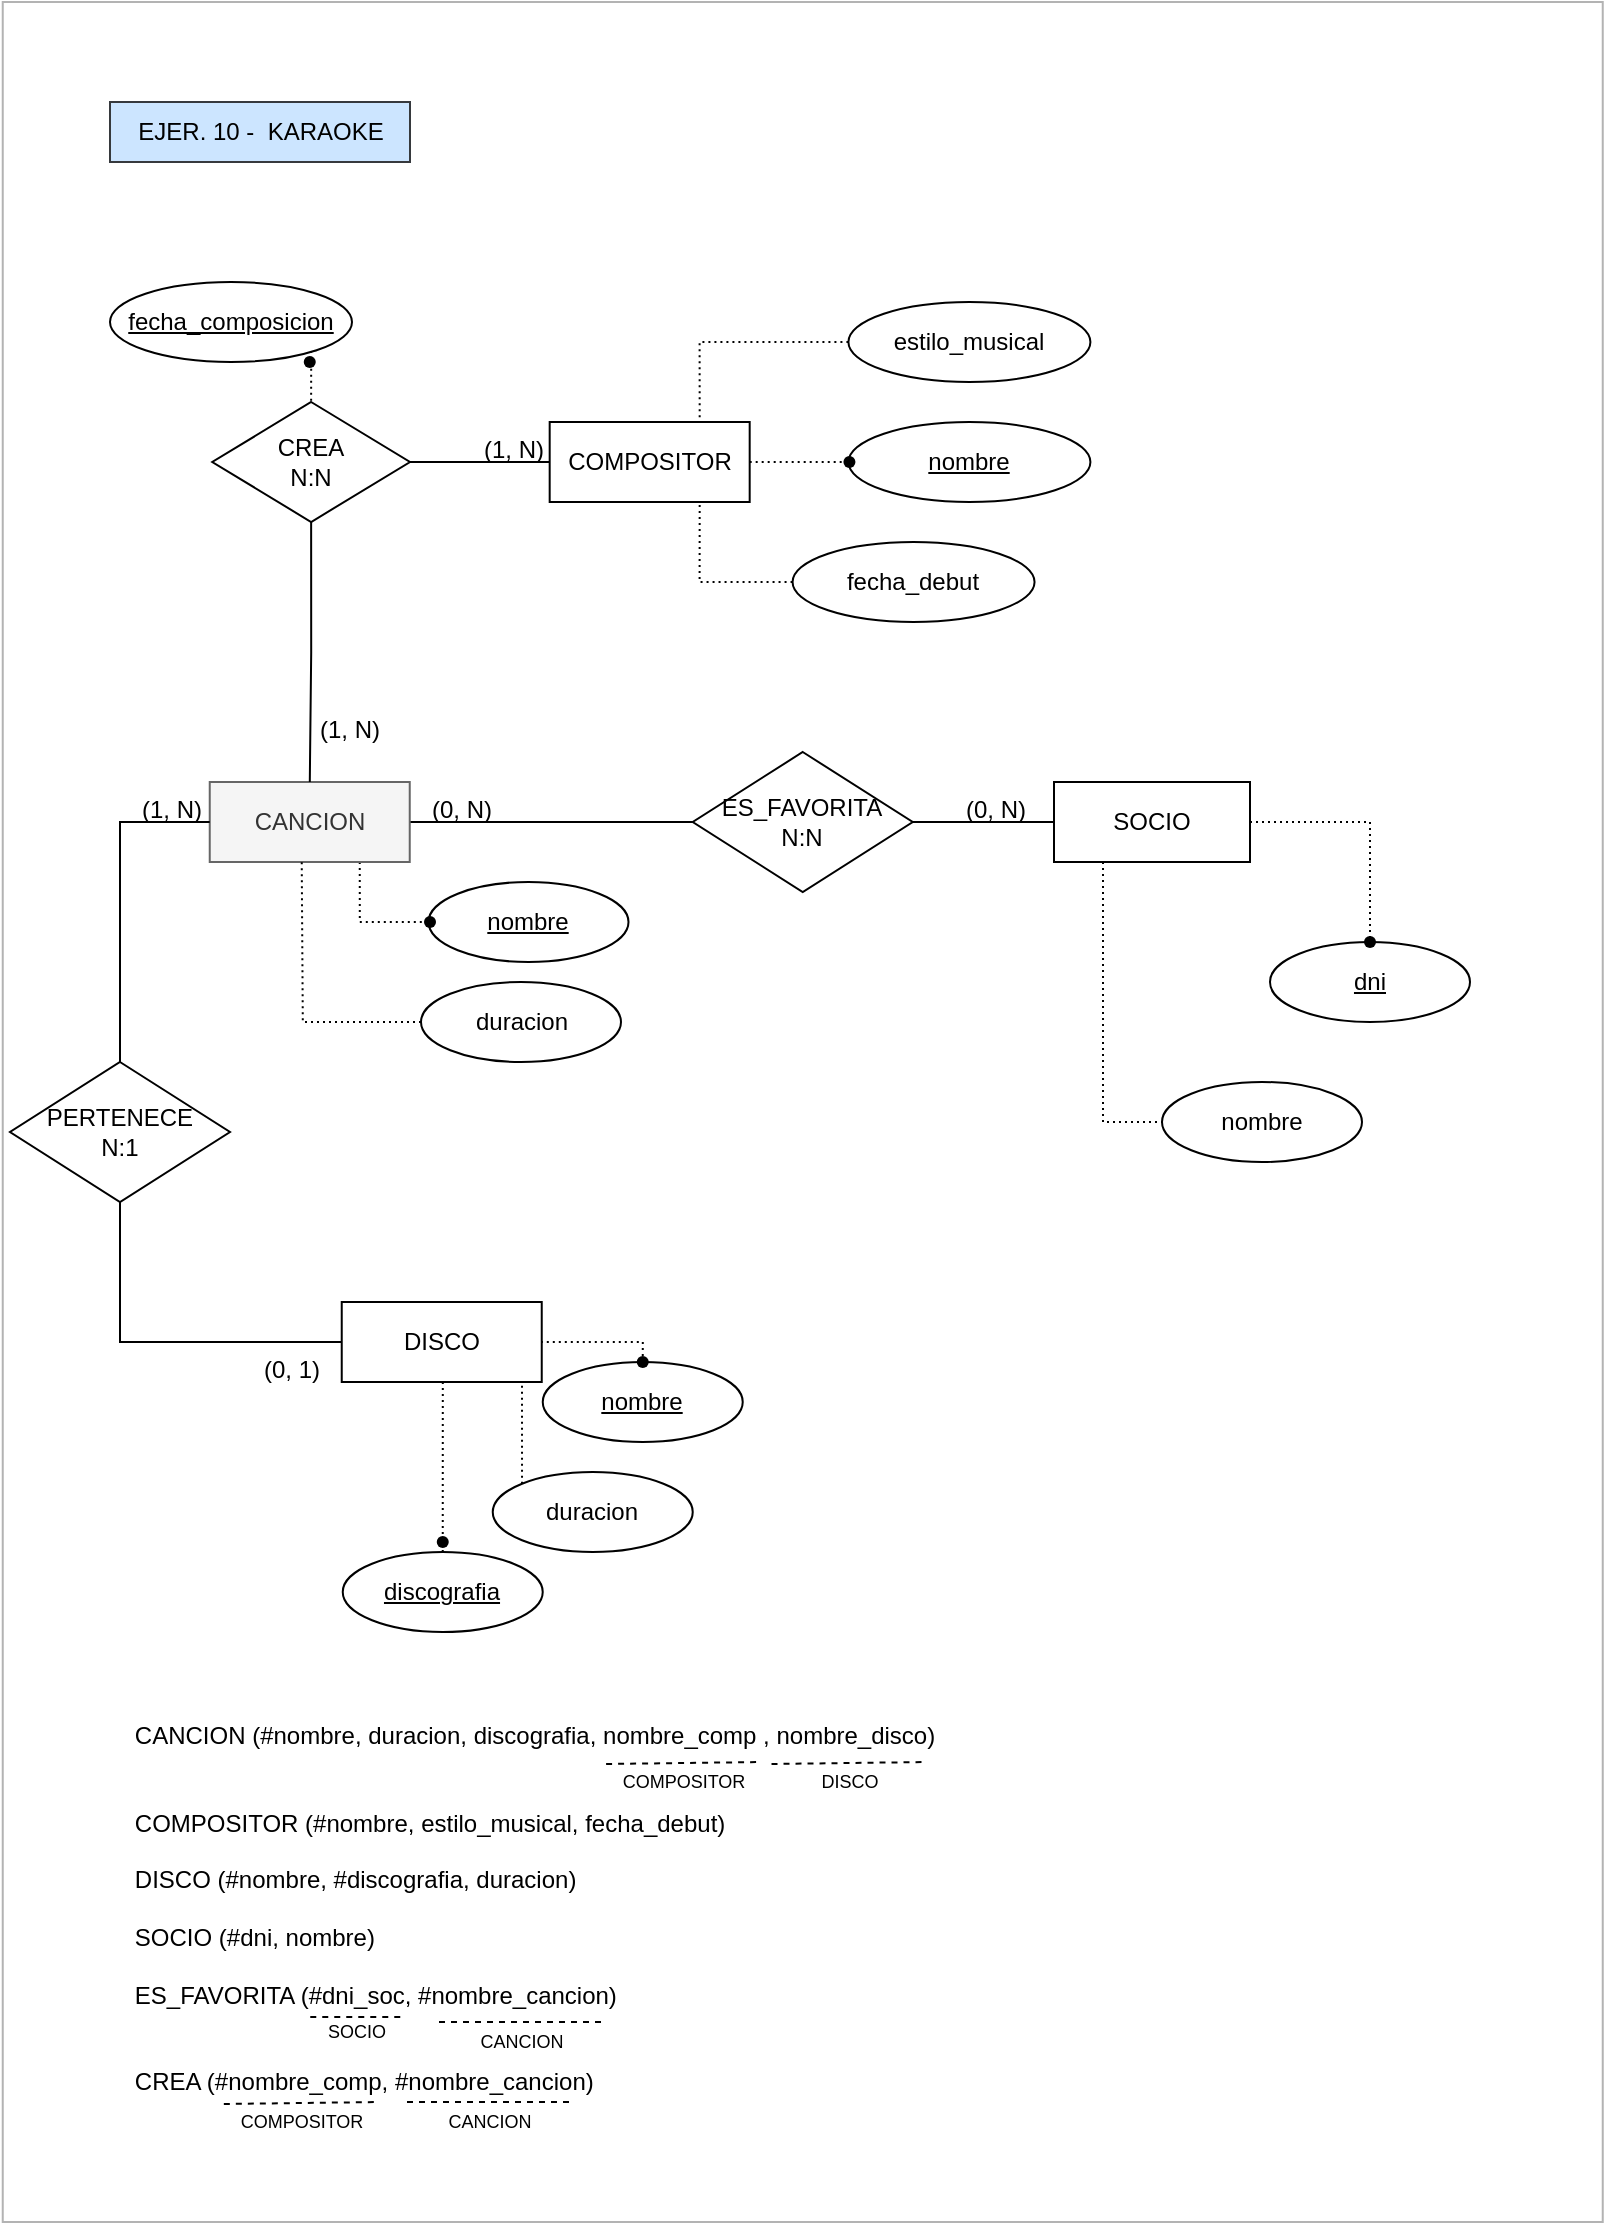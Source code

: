 <mxfile version="22.0.8" type="github">
  <diagram name="Página-1" id="kzgSED8vfyvIVl7uHRT8">
    <mxGraphModel dx="1430" dy="797" grid="1" gridSize="10" guides="1" tooltips="1" connect="1" arrows="1" fold="1" page="1" pageScale="1" pageWidth="827" pageHeight="1169" math="0" shadow="0">
      <root>
        <mxCell id="0" />
        <mxCell id="1" parent="0" />
        <mxCell id="uLn7ksq6nls_gsXbyjSP-26" value="&lt;div style=&quot;text-align: justify;&quot;&gt;&lt;span style=&quot;background-color: initial;&quot;&gt;CANCION (#nombre, duracion, discografia, nombre_comp , nombre_disco)&lt;/span&gt;&lt;/div&gt;&lt;div style=&quot;text-align: justify;&quot;&gt;&lt;span style=&quot;background-color: initial;&quot;&gt;&lt;br&gt;&lt;/span&gt;&lt;/div&gt;&lt;font style=&quot;&quot;&gt;&lt;div style=&quot;text-align: justify;&quot;&gt;&lt;span style=&quot;background-color: initial;&quot;&gt;&lt;br&gt;&lt;/span&gt;&lt;/div&gt;&lt;div style=&quot;text-align: justify;&quot;&gt;&lt;span style=&quot;background-color: initial;&quot;&gt;COMPOSITOR (#nombre, estilo_musical, fecha_debut&lt;/span&gt;&lt;span style=&quot;background-color: initial;&quot;&gt;)&lt;/span&gt;&lt;br&gt;&lt;/div&gt;&lt;div style=&quot;font-size: 12px; text-align: justify;&quot;&gt;&lt;br&gt;&lt;/div&gt;&lt;div style=&quot;font-size: 12px; text-align: justify;&quot;&gt;DISCO (#nombre, #discografia, duracion)&lt;/div&gt;&lt;div style=&quot;font-size: 12px; text-align: justify;&quot;&gt;&lt;br&gt;&lt;/div&gt;&lt;div style=&quot;font-size: 12px; text-align: justify;&quot;&gt;&lt;span style=&quot;background-color: initial;&quot;&gt;SOCIO (#dni, nombre)&lt;/span&gt;&lt;br&gt;&lt;/div&gt;&lt;div style=&quot;font-size: 12px; text-align: justify;&quot;&gt;&lt;span style=&quot;background-color: initial;&quot;&gt;&lt;br&gt;&lt;/span&gt;&lt;/div&gt;&lt;div style=&quot;font-size: 12px; text-align: justify;&quot;&gt;ES_FAVORITA (#dni_soc, #nombre_cancion)&lt;/div&gt;&lt;div style=&quot;font-size: 12px; text-align: justify;&quot;&gt;&lt;br&gt;&lt;/div&gt;&lt;div style=&quot;font-size: 12px; text-align: justify;&quot;&gt;&lt;br&gt;&lt;/div&gt;&lt;div style=&quot;font-size: 12px; text-align: justify;&quot;&gt;CREA (#nombre_comp, #nombre_cancion)&lt;/div&gt;&lt;div style=&quot;font-size: 12px; text-align: justify;&quot;&gt;&lt;br&gt;&lt;/div&gt;&lt;div style=&quot;font-size: 12px; text-align: justify;&quot;&gt;&lt;span style=&quot;background-color: initial;&quot;&gt;&lt;br&gt;&lt;/span&gt;&lt;/div&gt;&lt;div style=&quot;font-size: 12px; text-align: justify;&quot;&gt;&lt;span style=&quot;background-color: initial;&quot;&gt;&lt;br&gt;&lt;/span&gt;&lt;/div&gt;&lt;/font&gt;" style="text;html=1;align=center;verticalAlign=middle;resizable=1;points=[];autosize=1;strokeColor=none;fillColor=none;movable=1;rotatable=1;deletable=1;editable=1;locked=0;connectable=1;container=0;" vertex="1" parent="1">
          <mxGeometry x="66" y="865" width="420" height="240" as="geometry" />
        </mxCell>
        <mxCell id="uLn7ksq6nls_gsXbyjSP-1" value="" style="rounded=0;whiteSpace=wrap;html=1;fillColor=none;strokeColor=#B3B3B3;" vertex="1" parent="1">
          <mxGeometry x="10.37" y="10" width="800" height="1110" as="geometry" />
        </mxCell>
        <mxCell id="uLn7ksq6nls_gsXbyjSP-2" value="DISCO" style="whiteSpace=wrap;html=1;align=center;" vertex="1" parent="1">
          <mxGeometry x="179.87" y="660" width="100" height="40" as="geometry" />
        </mxCell>
        <mxCell id="uLn7ksq6nls_gsXbyjSP-130" style="edgeStyle=orthogonalEdgeStyle;rounded=0;orthogonalLoop=1;jettySize=auto;html=1;exitX=0.25;exitY=1;exitDx=0;exitDy=0;entryX=0;entryY=0.5;entryDx=0;entryDy=0;fontFamily=Helvetica;fontSize=14;fontColor=default;startSize=0;dashed=1;dashPattern=1 2;endArrow=none;endFill=0;" edge="1" parent="1" source="uLn7ksq6nls_gsXbyjSP-4" target="uLn7ksq6nls_gsXbyjSP-18">
          <mxGeometry relative="1" as="geometry" />
        </mxCell>
        <mxCell id="uLn7ksq6nls_gsXbyjSP-4" value="SOCIO" style="whiteSpace=wrap;html=1;align=center;" vertex="1" parent="1">
          <mxGeometry x="536" y="400" width="98" height="40" as="geometry" />
        </mxCell>
        <mxCell id="uLn7ksq6nls_gsXbyjSP-5" style="edgeStyle=orthogonalEdgeStyle;rounded=0;orthogonalLoop=1;jettySize=auto;html=1;exitX=1;exitY=0.5;exitDx=0;exitDy=0;entryX=0;entryY=0.5;entryDx=0;entryDy=0;endArrow=none;endFill=0;" edge="1" parent="1" source="uLn7ksq6nls_gsXbyjSP-7" target="uLn7ksq6nls_gsXbyjSP-10">
          <mxGeometry relative="1" as="geometry" />
        </mxCell>
        <mxCell id="uLn7ksq6nls_gsXbyjSP-133" style="edgeStyle=orthogonalEdgeStyle;rounded=0;orthogonalLoop=1;jettySize=auto;html=1;exitX=0.75;exitY=1;exitDx=0;exitDy=0;fontFamily=Helvetica;fontSize=14;fontColor=default;startSize=0;entryX=0;entryY=0.5;entryDx=0;entryDy=0;endArrow=none;endFill=0;dashed=1;dashPattern=1 2;" edge="1" parent="1" source="uLn7ksq6nls_gsXbyjSP-7" target="uLn7ksq6nls_gsXbyjSP-78">
          <mxGeometry relative="1" as="geometry">
            <mxPoint x="188.667" y="470" as="targetPoint" />
          </mxGeometry>
        </mxCell>
        <mxCell id="uLn7ksq6nls_gsXbyjSP-7" value="CANCION" style="whiteSpace=wrap;html=1;align=center;fillColor=#f5f5f5;strokeColor=#666666;fontColor=#333333;" vertex="1" parent="1">
          <mxGeometry x="113.87" y="400" width="100" height="40" as="geometry" />
        </mxCell>
        <mxCell id="uLn7ksq6nls_gsXbyjSP-8" style="edgeStyle=orthogonalEdgeStyle;rounded=0;orthogonalLoop=1;jettySize=auto;html=1;exitX=0.5;exitY=0;exitDx=0;exitDy=0;entryX=0.5;entryY=0;entryDx=0;entryDy=0;" edge="1" parent="1">
          <mxGeometry relative="1" as="geometry">
            <mxPoint x="22" y="550" as="sourcePoint" />
            <mxPoint x="22" y="550" as="targetPoint" />
          </mxGeometry>
        </mxCell>
        <mxCell id="uLn7ksq6nls_gsXbyjSP-9" style="edgeStyle=orthogonalEdgeStyle;rounded=0;orthogonalLoop=1;jettySize=auto;html=1;exitX=1;exitY=0.5;exitDx=0;exitDy=0;entryX=0;entryY=0.5;entryDx=0;entryDy=0;endArrow=none;endFill=0;" edge="1" parent="1" source="uLn7ksq6nls_gsXbyjSP-10" target="uLn7ksq6nls_gsXbyjSP-4">
          <mxGeometry relative="1" as="geometry" />
        </mxCell>
        <mxCell id="uLn7ksq6nls_gsXbyjSP-10" value="&lt;font style=&quot;font-size: 12px;&quot;&gt;&lt;font style=&quot;font-size: 12px;&quot;&gt;ES_FAVORITA&lt;/font&gt;&lt;br&gt;N:N&lt;/font&gt;" style="shape=rhombus;perimeter=rhombusPerimeter;whiteSpace=wrap;html=1;align=center;verticalAlign=middle;" vertex="1" parent="1">
          <mxGeometry x="355.37" y="385" width="110" height="70" as="geometry" />
        </mxCell>
        <mxCell id="uLn7ksq6nls_gsXbyjSP-11" style="rounded=0;orthogonalLoop=1;jettySize=auto;html=1;exitX=0;exitY=0.5;exitDx=0;exitDy=0;strokeColor=none;endArrow=none;endFill=0;shadow=1;" edge="1" parent="1">
          <mxGeometry relative="1" as="geometry">
            <mxPoint x="175.37" y="685" as="targetPoint" />
            <mxPoint x="155.37" y="670" as="sourcePoint" />
          </mxGeometry>
        </mxCell>
        <mxCell id="uLn7ksq6nls_gsXbyjSP-12" value="(0, N)" style="text;strokeColor=none;fillColor=none;spacingLeft=4;spacingRight=4;overflow=hidden;rotatable=0;points=[[0,0.5],[1,0.5]];portConstraint=eastwest;fontSize=12;whiteSpace=wrap;html=1;" vertex="1" parent="1">
          <mxGeometry x="219" y="400" width="50" height="20" as="geometry" />
        </mxCell>
        <mxCell id="uLn7ksq6nls_gsXbyjSP-13" value="(0, N)" style="text;strokeColor=none;fillColor=none;spacingLeft=4;spacingRight=4;overflow=hidden;rotatable=0;points=[[0,0.5],[1,0.5]];portConstraint=eastwest;fontSize=12;whiteSpace=wrap;html=1;" vertex="1" parent="1">
          <mxGeometry x="486" y="400" width="50" height="30" as="geometry" />
        </mxCell>
        <mxCell id="uLn7ksq6nls_gsXbyjSP-14" value="EJER. 10 -&amp;nbsp; KARAOKE" style="text;html=1;align=center;verticalAlign=middle;resizable=0;points=[];autosize=1;strokeColor=#36393d;fillColor=#cce5ff;" vertex="1" parent="1">
          <mxGeometry x="64" y="60" width="150" height="30" as="geometry" />
        </mxCell>
        <mxCell id="uLn7ksq6nls_gsXbyjSP-15" style="edgeStyle=orthogonalEdgeStyle;rounded=0;orthogonalLoop=1;jettySize=auto;html=1;exitX=0;exitY=0.5;exitDx=0;exitDy=0;entryX=1;entryY=0.5;entryDx=0;entryDy=0;endArrow=none;endFill=0;startArrow=none;startFill=0;strokeColor=none;" edge="1" parent="1">
          <mxGeometry relative="1" as="geometry">
            <mxPoint x="46" y="435" as="sourcePoint" />
            <mxPoint x="96" y="435" as="targetPoint" />
          </mxGeometry>
        </mxCell>
        <mxCell id="uLn7ksq6nls_gsXbyjSP-18" value="nombre" style="ellipse;whiteSpace=wrap;html=1;align=center;" vertex="1" parent="1">
          <mxGeometry x="590" y="550" width="100" height="40" as="geometry" />
        </mxCell>
        <mxCell id="uLn7ksq6nls_gsXbyjSP-24" value="dni" style="ellipse;whiteSpace=wrap;html=1;align=center;fontStyle=4;" vertex="1" parent="1">
          <mxGeometry x="644" y="480" width="100" height="40" as="geometry" />
        </mxCell>
        <mxCell id="uLn7ksq6nls_gsXbyjSP-25" value="" style="shape=waypoint;sketch=0;fillStyle=solid;size=6;pointerEvents=1;points=[];fillColor=none;resizable=0;rotatable=0;perimeter=centerPerimeter;snapToPoint=1;" vertex="1" parent="1">
          <mxGeometry x="684" y="470" width="20" height="20" as="geometry" />
        </mxCell>
        <mxCell id="uLn7ksq6nls_gsXbyjSP-75" style="edgeStyle=orthogonalEdgeStyle;rounded=0;orthogonalLoop=1;jettySize=auto;html=1;exitX=0;exitY=0.5;exitDx=0;exitDy=0;entryX=0.5;entryY=1;entryDx=0;entryDy=0;dashed=1;dashPattern=1 2;endArrow=none;endFill=0;" edge="1" parent="1" source="uLn7ksq6nls_gsXbyjSP-28">
          <mxGeometry relative="1" as="geometry">
            <mxPoint x="159.87" y="440" as="targetPoint" />
          </mxGeometry>
        </mxCell>
        <mxCell id="uLn7ksq6nls_gsXbyjSP-28" value="duracion" style="ellipse;whiteSpace=wrap;html=1;align=center;" vertex="1" parent="1">
          <mxGeometry x="219.5" y="500" width="100" height="40" as="geometry" />
        </mxCell>
        <mxCell id="uLn7ksq6nls_gsXbyjSP-44" style="edgeStyle=orthogonalEdgeStyle;rounded=0;orthogonalLoop=1;jettySize=auto;html=1;exitX=0.5;exitY=0;exitDx=0;exitDy=0;endArrow=none;endFill=0;entryX=0;entryY=0.5;entryDx=0;entryDy=0;" edge="1" parent="1" source="uLn7ksq6nls_gsXbyjSP-45" target="uLn7ksq6nls_gsXbyjSP-7">
          <mxGeometry relative="1" as="geometry">
            <mxPoint x="579" y="380" as="targetPoint" />
          </mxGeometry>
        </mxCell>
        <mxCell id="uLn7ksq6nls_gsXbyjSP-72" style="edgeStyle=orthogonalEdgeStyle;rounded=0;orthogonalLoop=1;jettySize=auto;html=1;exitX=0.5;exitY=1;exitDx=0;exitDy=0;entryX=0;entryY=0.5;entryDx=0;entryDy=0;endArrow=none;endFill=0;" edge="1" parent="1" source="uLn7ksq6nls_gsXbyjSP-45" target="uLn7ksq6nls_gsXbyjSP-2">
          <mxGeometry relative="1" as="geometry" />
        </mxCell>
        <mxCell id="uLn7ksq6nls_gsXbyjSP-45" value="PERTENECE&lt;br&gt;N:1" style="rhombus;whiteSpace=wrap;html=1;" vertex="1" parent="1">
          <mxGeometry x="14" y="540" width="110" height="70" as="geometry" />
        </mxCell>
        <mxCell id="uLn7ksq6nls_gsXbyjSP-50" style="edgeStyle=orthogonalEdgeStyle;rounded=0;orthogonalLoop=1;jettySize=auto;html=1;exitDx=0;exitDy=0;entryX=0.5;entryY=0;entryDx=0;entryDy=0;endArrow=none;endFill=0;dashed=1;dashPattern=1 2;" edge="1" parent="1">
          <mxGeometry relative="1" as="geometry">
            <mxPoint x="134.87" y="730" as="sourcePoint" />
            <mxPoint x="134.87" y="730" as="targetPoint" />
          </mxGeometry>
        </mxCell>
        <mxCell id="uLn7ksq6nls_gsXbyjSP-56" style="edgeStyle=orthogonalEdgeStyle;rounded=0;orthogonalLoop=1;jettySize=auto;html=1;exitX=0;exitY=0;exitDx=0;exitDy=0;entryX=0.75;entryY=1;entryDx=0;entryDy=0;dashed=1;dashPattern=1 2;endArrow=none;endFill=0;" edge="1" parent="1" source="uLn7ksq6nls_gsXbyjSP-57" target="uLn7ksq6nls_gsXbyjSP-2">
          <mxGeometry relative="1" as="geometry">
            <Array as="points">
              <mxPoint x="269.87" y="700" />
            </Array>
          </mxGeometry>
        </mxCell>
        <mxCell id="uLn7ksq6nls_gsXbyjSP-57" value="duracion" style="ellipse;whiteSpace=wrap;html=1;align=center;" vertex="1" parent="1">
          <mxGeometry x="255.37" y="745" width="100" height="40" as="geometry" />
        </mxCell>
        <mxCell id="uLn7ksq6nls_gsXbyjSP-58" style="edgeStyle=orthogonalEdgeStyle;rounded=0;orthogonalLoop=1;jettySize=auto;html=1;exitX=0.5;exitY=0;exitDx=0;exitDy=0;entryX=0.5;entryY=1;entryDx=0;entryDy=0;dashed=1;dashPattern=1 2;endArrow=none;endFill=0;" edge="1" parent="1" source="uLn7ksq6nls_gsXbyjSP-59" target="uLn7ksq6nls_gsXbyjSP-2">
          <mxGeometry relative="1" as="geometry">
            <Array as="points">
              <mxPoint x="229.87" y="700" />
            </Array>
          </mxGeometry>
        </mxCell>
        <mxCell id="uLn7ksq6nls_gsXbyjSP-59" value="discografia" style="ellipse;whiteSpace=wrap;html=1;align=center;fontStyle=4" vertex="1" parent="1">
          <mxGeometry x="180.37" y="785" width="100" height="40" as="geometry" />
        </mxCell>
        <mxCell id="uLn7ksq6nls_gsXbyjSP-60" style="edgeStyle=orthogonalEdgeStyle;rounded=0;orthogonalLoop=1;jettySize=auto;html=1;exitDx=0;exitDy=0;entryX=1;entryY=0.5;entryDx=0;entryDy=0;dashed=1;dashPattern=1 2;endArrow=none;endFill=0;" edge="1" parent="1" source="uLn7ksq6nls_gsXbyjSP-73" target="uLn7ksq6nls_gsXbyjSP-2">
          <mxGeometry relative="1" as="geometry">
            <Array as="points">
              <mxPoint x="329.87" y="680" />
            </Array>
          </mxGeometry>
        </mxCell>
        <mxCell id="uLn7ksq6nls_gsXbyjSP-61" value="nombre" style="ellipse;whiteSpace=wrap;html=1;align=center;fontStyle=4" vertex="1" parent="1">
          <mxGeometry x="280.37" y="690" width="100" height="40" as="geometry" />
        </mxCell>
        <mxCell id="uLn7ksq6nls_gsXbyjSP-62" value="(0, 1)" style="text;strokeColor=none;fillColor=none;spacingLeft=4;spacingRight=4;overflow=hidden;rotatable=0;points=[[0,0.5],[1,0.5]];portConstraint=eastwest;fontSize=12;whiteSpace=wrap;html=1;" vertex="1" parent="1">
          <mxGeometry x="134.87" y="680" width="50" height="30" as="geometry" />
        </mxCell>
        <mxCell id="uLn7ksq6nls_gsXbyjSP-74" value="" style="edgeStyle=orthogonalEdgeStyle;rounded=0;orthogonalLoop=1;jettySize=auto;html=1;exitX=0.5;exitY=0;exitDx=0;exitDy=0;entryDx=0;entryDy=0;dashed=1;dashPattern=1 2;endArrow=none;endFill=0;" edge="1" parent="1" source="uLn7ksq6nls_gsXbyjSP-61" target="uLn7ksq6nls_gsXbyjSP-73">
          <mxGeometry relative="1" as="geometry">
            <mxPoint x="330.37" y="690" as="sourcePoint" />
            <mxPoint x="285.37" y="640" as="targetPoint" />
          </mxGeometry>
        </mxCell>
        <mxCell id="uLn7ksq6nls_gsXbyjSP-73" value="" style="shape=waypoint;sketch=0;fillStyle=solid;size=6;pointerEvents=1;points=[];fillColor=none;resizable=0;rotatable=0;perimeter=centerPerimeter;snapToPoint=1;" vertex="1" parent="1">
          <mxGeometry x="320.37" y="680" width="20" height="20" as="geometry" />
        </mxCell>
        <mxCell id="uLn7ksq6nls_gsXbyjSP-78" value="nombre" style="ellipse;whiteSpace=wrap;html=1;align=center;fontStyle=4;" vertex="1" parent="1">
          <mxGeometry x="223.25" y="450" width="100" height="40" as="geometry" />
        </mxCell>
        <mxCell id="uLn7ksq6nls_gsXbyjSP-83" value="(1, N)" style="text;strokeColor=none;fillColor=none;spacingLeft=4;spacingRight=4;overflow=hidden;rotatable=0;points=[[0,0.5],[1,0.5]];portConstraint=eastwest;fontSize=12;whiteSpace=wrap;html=1;" vertex="1" parent="1">
          <mxGeometry x="74" y="400" width="50" height="20" as="geometry" />
        </mxCell>
        <mxCell id="uLn7ksq6nls_gsXbyjSP-101" value="nombre" style="ellipse;whiteSpace=wrap;html=1;align=center;fontStyle=4" vertex="1" parent="1">
          <mxGeometry x="433.21" y="220" width="121" height="40" as="geometry" />
        </mxCell>
        <mxCell id="uLn7ksq6nls_gsXbyjSP-102" value="" style="shape=waypoint;sketch=0;fillStyle=solid;size=6;pointerEvents=1;points=[];fillColor=none;resizable=0;rotatable=0;perimeter=centerPerimeter;snapToPoint=1;" vertex="1" parent="1">
          <mxGeometry x="423.71" y="230" width="20" height="20" as="geometry" />
        </mxCell>
        <mxCell id="uLn7ksq6nls_gsXbyjSP-109" value="COMPOSITOR" style="whiteSpace=wrap;html=1;align=center;" vertex="1" parent="1">
          <mxGeometry x="283.84" y="220" width="100" height="40" as="geometry" />
        </mxCell>
        <mxCell id="uLn7ksq6nls_gsXbyjSP-110" style="edgeStyle=orthogonalEdgeStyle;rounded=0;orthogonalLoop=1;jettySize=auto;html=1;exitX=1;exitY=0.5;exitDx=0;exitDy=0;entryX=0.617;entryY=0.85;entryDx=0;entryDy=0;entryPerimeter=0;fontFamily=Helvetica;fontSize=14;fontColor=default;startSize=0;dashed=1;dashPattern=1 2;endArrow=none;endFill=0;" edge="1" parent="1" source="uLn7ksq6nls_gsXbyjSP-109" target="uLn7ksq6nls_gsXbyjSP-102">
          <mxGeometry relative="1" as="geometry" />
        </mxCell>
        <mxCell id="uLn7ksq6nls_gsXbyjSP-114" style="edgeStyle=orthogonalEdgeStyle;rounded=0;orthogonalLoop=1;jettySize=auto;html=1;exitX=0;exitY=0.5;exitDx=0;exitDy=0;entryX=0.75;entryY=0;entryDx=0;entryDy=0;fontFamily=Helvetica;fontSize=14;fontColor=default;startSize=0;dashed=1;dashPattern=1 2;endArrow=none;endFill=0;" edge="1" parent="1" source="uLn7ksq6nls_gsXbyjSP-111" target="uLn7ksq6nls_gsXbyjSP-109">
          <mxGeometry relative="1" as="geometry">
            <mxPoint x="394.21" y="180" as="sourcePoint" />
          </mxGeometry>
        </mxCell>
        <mxCell id="uLn7ksq6nls_gsXbyjSP-111" value="estilo_musical" style="ellipse;whiteSpace=wrap;html=1;align=center;" vertex="1" parent="1">
          <mxGeometry x="433.21" y="160" width="121" height="40" as="geometry" />
        </mxCell>
        <mxCell id="uLn7ksq6nls_gsXbyjSP-113" style="edgeStyle=orthogonalEdgeStyle;rounded=0;orthogonalLoop=1;jettySize=auto;html=1;exitX=0;exitY=0.5;exitDx=0;exitDy=0;entryX=0.75;entryY=1;entryDx=0;entryDy=0;fontFamily=Helvetica;fontSize=14;fontColor=default;startSize=0;dashed=1;dashPattern=1 2;endArrow=none;endFill=0;" edge="1" parent="1" source="uLn7ksq6nls_gsXbyjSP-112" target="uLn7ksq6nls_gsXbyjSP-109">
          <mxGeometry relative="1" as="geometry">
            <mxPoint x="394.21" y="300" as="sourcePoint" />
          </mxGeometry>
        </mxCell>
        <mxCell id="uLn7ksq6nls_gsXbyjSP-112" value="fecha_debut" style="ellipse;whiteSpace=wrap;html=1;align=center;" vertex="1" parent="1">
          <mxGeometry x="405.28" y="280" width="121" height="40" as="geometry" />
        </mxCell>
        <mxCell id="uLn7ksq6nls_gsXbyjSP-127" style="edgeStyle=orthogonalEdgeStyle;rounded=0;orthogonalLoop=1;jettySize=auto;html=1;exitX=1;exitY=0.5;exitDx=0;exitDy=0;fontFamily=Helvetica;fontSize=14;fontColor=default;startSize=0;endArrow=none;endFill=0;" edge="1" parent="1" source="uLn7ksq6nls_gsXbyjSP-117" target="uLn7ksq6nls_gsXbyjSP-109">
          <mxGeometry relative="1" as="geometry" />
        </mxCell>
        <mxCell id="uLn7ksq6nls_gsXbyjSP-131" style="edgeStyle=orthogonalEdgeStyle;rounded=0;orthogonalLoop=1;jettySize=auto;html=1;exitX=0.5;exitY=1;exitDx=0;exitDy=0;fontFamily=Helvetica;fontSize=14;fontColor=default;startSize=0;endArrow=none;endFill=0;" edge="1" parent="1" source="uLn7ksq6nls_gsXbyjSP-117" target="uLn7ksq6nls_gsXbyjSP-7">
          <mxGeometry relative="1" as="geometry" />
        </mxCell>
        <mxCell id="uLn7ksq6nls_gsXbyjSP-117" value="CREA&lt;br&gt;N:N" style="shape=rhombus;perimeter=rhombusPerimeter;whiteSpace=wrap;html=1;align=center;" vertex="1" parent="1">
          <mxGeometry x="115.13" y="210" width="98.87" height="60" as="geometry" />
        </mxCell>
        <mxCell id="uLn7ksq6nls_gsXbyjSP-118" value="" style="shape=waypoint;sketch=0;fillStyle=solid;size=6;pointerEvents=1;points=[];fillColor=none;resizable=0;rotatable=0;perimeter=centerPerimeter;snapToPoint=1;" vertex="1" parent="1">
          <mxGeometry x="214" y="460" width="20" height="20" as="geometry" />
        </mxCell>
        <mxCell id="uLn7ksq6nls_gsXbyjSP-129" style="edgeStyle=orthogonalEdgeStyle;rounded=0;orthogonalLoop=1;jettySize=auto;html=1;exitX=1;exitY=0.5;exitDx=0;exitDy=0;entryX=0.692;entryY=1.017;entryDx=0;entryDy=0;entryPerimeter=0;fontFamily=Helvetica;fontSize=14;fontColor=default;startSize=0;dashed=1;dashPattern=1 2;endArrow=none;endFill=0;" edge="1" parent="1" source="uLn7ksq6nls_gsXbyjSP-4" target="uLn7ksq6nls_gsXbyjSP-25">
          <mxGeometry relative="1" as="geometry" />
        </mxCell>
        <mxCell id="uLn7ksq6nls_gsXbyjSP-132" value="(1, N)" style="text;strokeColor=none;fillColor=none;spacingLeft=4;spacingRight=4;overflow=hidden;rotatable=0;points=[[0,0.5],[1,0.5]];portConstraint=eastwest;fontSize=12;whiteSpace=wrap;html=1;" vertex="1" parent="1">
          <mxGeometry x="244.5" y="220" width="50" height="30" as="geometry" />
        </mxCell>
        <mxCell id="uLn7ksq6nls_gsXbyjSP-134" value="(1, N)" style="text;strokeColor=none;fillColor=none;spacingLeft=4;spacingRight=4;overflow=hidden;rotatable=0;points=[[0,0.5],[1,0.5]];portConstraint=eastwest;fontSize=12;whiteSpace=wrap;html=1;" vertex="1" parent="1">
          <mxGeometry x="162.75" y="360" width="50" height="30" as="geometry" />
        </mxCell>
        <mxCell id="uLn7ksq6nls_gsXbyjSP-143" value="" style="shape=waypoint;sketch=0;fillStyle=solid;size=6;pointerEvents=1;points=[];fillColor=none;resizable=0;rotatable=0;perimeter=centerPerimeter;snapToPoint=1;" vertex="1" parent="1">
          <mxGeometry x="220.37" y="770" width="20" height="20" as="geometry" />
        </mxCell>
        <mxCell id="uLn7ksq6nls_gsXbyjSP-146" style="edgeStyle=orthogonalEdgeStyle;rounded=0;orthogonalLoop=1;jettySize=auto;html=1;exitX=1;exitY=1;exitDx=0;exitDy=0;entryX=0.5;entryY=0;entryDx=0;entryDy=0;fontFamily=Helvetica;fontSize=14;fontColor=default;startSize=0;endArrow=none;endFill=0;dashed=1;dashPattern=1 2;" edge="1" parent="1" source="uLn7ksq6nls_gsXbyjSP-145" target="uLn7ksq6nls_gsXbyjSP-117">
          <mxGeometry relative="1" as="geometry" />
        </mxCell>
        <mxCell id="uLn7ksq6nls_gsXbyjSP-145" value="fecha_composicion" style="ellipse;whiteSpace=wrap;html=1;align=center;fontStyle=4" vertex="1" parent="1">
          <mxGeometry x="64" y="150" width="121" height="40" as="geometry" />
        </mxCell>
        <mxCell id="uLn7ksq6nls_gsXbyjSP-147" value="" style="shape=waypoint;sketch=0;fillStyle=solid;size=6;pointerEvents=1;points=[];fillColor=none;resizable=0;rotatable=0;perimeter=centerPerimeter;snapToPoint=1;" vertex="1" parent="1">
          <mxGeometry x="153.87" y="180" width="20" height="20" as="geometry" />
        </mxCell>
        <mxCell id="uLn7ksq6nls_gsXbyjSP-150" value="COMPOSITOR" style="text;html=1;strokeColor=none;fillColor=none;align=center;verticalAlign=middle;whiteSpace=wrap;rounded=0;fontSize=9;movable=1;resizable=1;rotatable=1;deletable=1;editable=1;locked=0;connectable=1;container=0;" vertex="1" parent="1">
          <mxGeometry x="310" y="890" width="82" height="20" as="geometry" />
        </mxCell>
        <mxCell id="uLn7ksq6nls_gsXbyjSP-155" value="DISCO" style="text;html=1;strokeColor=none;fillColor=none;align=center;verticalAlign=middle;whiteSpace=wrap;rounded=0;fontSize=9;container=0;" vertex="1" parent="1">
          <mxGeometry x="392.71" y="890" width="82" height="20" as="geometry" />
        </mxCell>
        <mxCell id="uLn7ksq6nls_gsXbyjSP-158" value="COMPOSITOR" style="text;html=1;strokeColor=none;fillColor=none;align=center;verticalAlign=middle;whiteSpace=wrap;rounded=0;fontSize=9;container=0;" vertex="1" parent="1">
          <mxGeometry x="118.87" y="1060" width="82" height="20" as="geometry" />
        </mxCell>
        <mxCell id="uLn7ksq6nls_gsXbyjSP-161" value="CANCION" style="text;html=1;strokeColor=none;fillColor=none;align=center;verticalAlign=middle;whiteSpace=wrap;rounded=0;fontSize=9;container=0;" vertex="1" parent="1">
          <mxGeometry x="212.5" y="1060" width="82" height="20" as="geometry" />
        </mxCell>
        <mxCell id="uLn7ksq6nls_gsXbyjSP-164" value="CANCION" style="text;html=1;strokeColor=none;fillColor=none;align=center;verticalAlign=middle;whiteSpace=wrap;rounded=0;fontSize=9;container=0;" vertex="1" parent="1">
          <mxGeometry x="228.5" y="1020" width="82" height="20" as="geometry" />
        </mxCell>
        <mxCell id="uLn7ksq6nls_gsXbyjSP-149" value="" style="endArrow=none;dashed=1;html=1;rounded=0;exitX=0.056;exitY=0.071;exitDx=0;exitDy=0;exitPerimeter=0;entryX=1;entryY=0;entryDx=0;entryDy=0;movable=1;resizable=1;rotatable=1;deletable=1;editable=1;locked=0;connectable=1;" edge="1" parent="1">
          <mxGeometry width="50" height="50" relative="1" as="geometry">
            <mxPoint x="312.05" y="891" as="sourcePoint" />
            <mxPoint x="389.95" y="890" as="targetPoint" />
          </mxGeometry>
        </mxCell>
        <mxCell id="uLn7ksq6nls_gsXbyjSP-154" value="" style="endArrow=none;dashed=1;html=1;rounded=0;exitX=0.056;exitY=0.071;exitDx=0;exitDy=0;exitPerimeter=0;entryX=1;entryY=0;entryDx=0;entryDy=0;" edge="1" parent="1">
          <mxGeometry width="50" height="50" relative="1" as="geometry">
            <mxPoint x="394.76" y="891" as="sourcePoint" />
            <mxPoint x="472.66" y="890" as="targetPoint" />
          </mxGeometry>
        </mxCell>
        <mxCell id="uLn7ksq6nls_gsXbyjSP-157" value="" style="endArrow=none;dashed=1;html=1;rounded=0;exitX=0.056;exitY=0.071;exitDx=0;exitDy=0;exitPerimeter=0;entryX=1;entryY=0;entryDx=0;entryDy=0;" edge="1" parent="1">
          <mxGeometry width="50" height="50" relative="1" as="geometry">
            <mxPoint x="120.92" y="1061" as="sourcePoint" />
            <mxPoint x="198.82" y="1060" as="targetPoint" />
          </mxGeometry>
        </mxCell>
        <mxCell id="uLn7ksq6nls_gsXbyjSP-160" value="" style="endArrow=none;dashed=1;html=1;rounded=0;exitX=0;exitY=0;exitDx=0;exitDy=0;entryX=1;entryY=0;entryDx=0;entryDy=0;" edge="1" parent="1" source="uLn7ksq6nls_gsXbyjSP-161" target="uLn7ksq6nls_gsXbyjSP-161">
          <mxGeometry width="50" height="50" relative="1" as="geometry">
            <mxPoint x="214.55" y="1060" as="sourcePoint" />
            <mxPoint x="292.45" y="1059" as="targetPoint" />
          </mxGeometry>
        </mxCell>
        <mxCell id="uLn7ksq6nls_gsXbyjSP-163" value="" style="endArrow=none;dashed=1;html=1;rounded=0;exitX=0;exitY=0;exitDx=0;exitDy=0;entryX=1;entryY=0;entryDx=0;entryDy=0;" edge="1" parent="1" source="uLn7ksq6nls_gsXbyjSP-164" target="uLn7ksq6nls_gsXbyjSP-164">
          <mxGeometry width="50" height="50" relative="1" as="geometry">
            <mxPoint x="225.3" y="1021" as="sourcePoint" />
            <mxPoint x="303.2" y="1020" as="targetPoint" />
            <Array as="points">
              <mxPoint x="269" y="1020" />
            </Array>
          </mxGeometry>
        </mxCell>
        <mxCell id="uLn7ksq6nls_gsXbyjSP-166" value="" style="endArrow=none;dashed=1;html=1;rounded=0;exitX=0;exitY=0.25;exitDx=0;exitDy=0;entryX=1;entryY=0.25;entryDx=0;entryDy=0;" edge="1" parent="1" source="uLn7ksq6nls_gsXbyjSP-167" target="uLn7ksq6nls_gsXbyjSP-167">
          <mxGeometry width="50" height="50" relative="1" as="geometry">
            <mxPoint x="165.673" y="1021" as="sourcePoint" />
            <mxPoint x="218.997" y="1020" as="targetPoint" />
          </mxGeometry>
        </mxCell>
        <mxCell id="uLn7ksq6nls_gsXbyjSP-167" value="SOCIO" style="text;html=1;strokeColor=none;fillColor=none;align=center;verticalAlign=middle;whiteSpace=wrap;rounded=0;fontSize=9;container=0;" vertex="1" parent="1">
          <mxGeometry x="164.13" y="1010" width="47.25" height="30" as="geometry" />
        </mxCell>
      </root>
    </mxGraphModel>
  </diagram>
</mxfile>
